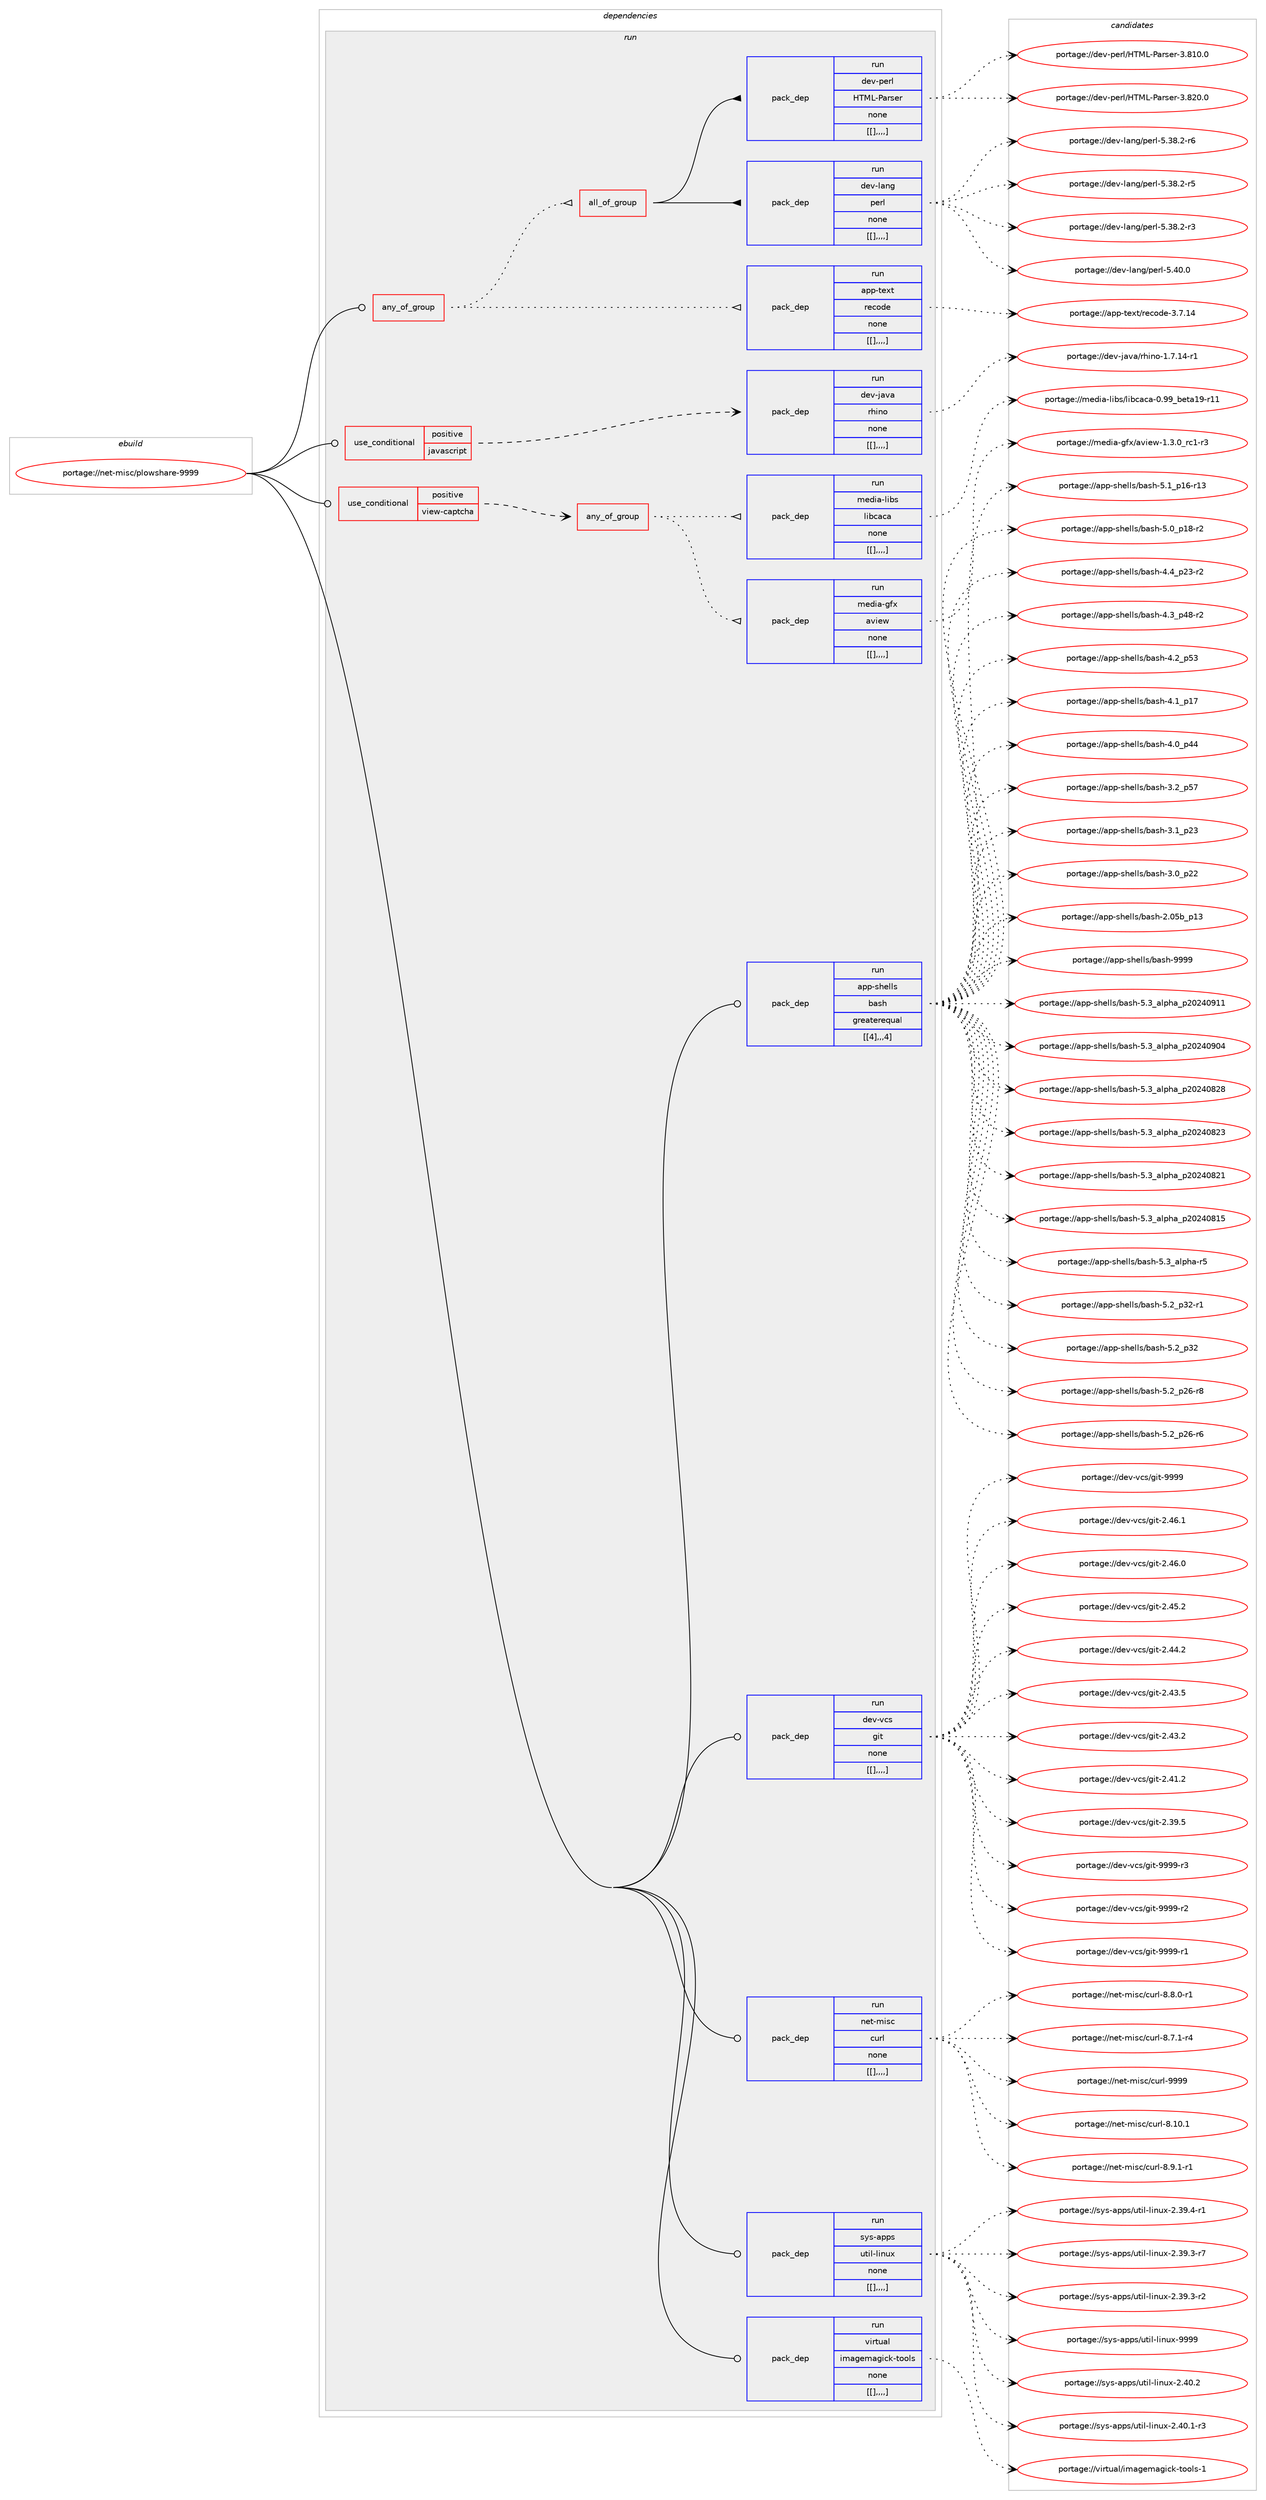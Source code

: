 digraph prolog {

# *************
# Graph options
# *************

newrank=true;
concentrate=true;
compound=true;
graph [rankdir=LR,fontname=Helvetica,fontsize=10,ranksep=1.5];#, ranksep=2.5, nodesep=0.2];
edge  [arrowhead=vee];
node  [fontname=Helvetica,fontsize=10];

# **********
# The ebuild
# **********

subgraph cluster_leftcol {
color=gray;
label=<<i>ebuild</i>>;
id [label="portage://net-misc/plowshare-9999", color=red, width=4, href="../net-misc/plowshare-9999.svg"];
}

# ****************
# The dependencies
# ****************

subgraph cluster_midcol {
color=gray;
label=<<i>dependencies</i>>;
subgraph cluster_compile {
fillcolor="#eeeeee";
style=filled;
label=<<i>compile</i>>;
}
subgraph cluster_compileandrun {
fillcolor="#eeeeee";
style=filled;
label=<<i>compile and run</i>>;
}
subgraph cluster_run {
fillcolor="#eeeeee";
style=filled;
label=<<i>run</i>>;
subgraph any2538 {
dependency384142 [label=<<TABLE BORDER="0" CELLBORDER="1" CELLSPACING="0" CELLPADDING="4"><TR><TD CELLPADDING="10">any_of_group</TD></TR></TABLE>>, shape=none, color=red];subgraph pack279294 {
dependency384143 [label=<<TABLE BORDER="0" CELLBORDER="1" CELLSPACING="0" CELLPADDING="4" WIDTH="220"><TR><TD ROWSPAN="6" CELLPADDING="30">pack_dep</TD></TR><TR><TD WIDTH="110">run</TD></TR><TR><TD>app-text</TD></TR><TR><TD>recode</TD></TR><TR><TD>none</TD></TR><TR><TD>[[],,,,]</TD></TR></TABLE>>, shape=none, color=blue];
}
dependency384142:e -> dependency384143:w [weight=20,style="dotted",arrowhead="oinv"];
subgraph all188 {
dependency384144 [label=<<TABLE BORDER="0" CELLBORDER="1" CELLSPACING="0" CELLPADDING="4"><TR><TD CELLPADDING="10">all_of_group</TD></TR></TABLE>>, shape=none, color=red];subgraph pack279295 {
dependency384145 [label=<<TABLE BORDER="0" CELLBORDER="1" CELLSPACING="0" CELLPADDING="4" WIDTH="220"><TR><TD ROWSPAN="6" CELLPADDING="30">pack_dep</TD></TR><TR><TD WIDTH="110">run</TD></TR><TR><TD>dev-lang</TD></TR><TR><TD>perl</TD></TR><TR><TD>none</TD></TR><TR><TD>[[],,,,]</TD></TR></TABLE>>, shape=none, color=blue];
}
dependency384144:e -> dependency384145:w [weight=20,style="solid",arrowhead="inv"];
subgraph pack279296 {
dependency384146 [label=<<TABLE BORDER="0" CELLBORDER="1" CELLSPACING="0" CELLPADDING="4" WIDTH="220"><TR><TD ROWSPAN="6" CELLPADDING="30">pack_dep</TD></TR><TR><TD WIDTH="110">run</TD></TR><TR><TD>dev-perl</TD></TR><TR><TD>HTML-Parser</TD></TR><TR><TD>none</TD></TR><TR><TD>[[],,,,]</TD></TR></TABLE>>, shape=none, color=blue];
}
dependency384144:e -> dependency384146:w [weight=20,style="solid",arrowhead="inv"];
}
dependency384142:e -> dependency384144:w [weight=20,style="dotted",arrowhead="oinv"];
}
id:e -> dependency384142:w [weight=20,style="solid",arrowhead="odot"];
subgraph cond102125 {
dependency384147 [label=<<TABLE BORDER="0" CELLBORDER="1" CELLSPACING="0" CELLPADDING="4"><TR><TD ROWSPAN="3" CELLPADDING="10">use_conditional</TD></TR><TR><TD>positive</TD></TR><TR><TD>javascript</TD></TR></TABLE>>, shape=none, color=red];
subgraph pack279297 {
dependency384148 [label=<<TABLE BORDER="0" CELLBORDER="1" CELLSPACING="0" CELLPADDING="4" WIDTH="220"><TR><TD ROWSPAN="6" CELLPADDING="30">pack_dep</TD></TR><TR><TD WIDTH="110">run</TD></TR><TR><TD>dev-java</TD></TR><TR><TD>rhino</TD></TR><TR><TD>none</TD></TR><TR><TD>[[],,,,]</TD></TR></TABLE>>, shape=none, color=blue];
}
dependency384147:e -> dependency384148:w [weight=20,style="dashed",arrowhead="vee"];
}
id:e -> dependency384147:w [weight=20,style="solid",arrowhead="odot"];
subgraph cond102126 {
dependency384149 [label=<<TABLE BORDER="0" CELLBORDER="1" CELLSPACING="0" CELLPADDING="4"><TR><TD ROWSPAN="3" CELLPADDING="10">use_conditional</TD></TR><TR><TD>positive</TD></TR><TR><TD>view-captcha</TD></TR></TABLE>>, shape=none, color=red];
subgraph any2539 {
dependency384150 [label=<<TABLE BORDER="0" CELLBORDER="1" CELLSPACING="0" CELLPADDING="4"><TR><TD CELLPADDING="10">any_of_group</TD></TR></TABLE>>, shape=none, color=red];subgraph pack279298 {
dependency384151 [label=<<TABLE BORDER="0" CELLBORDER="1" CELLSPACING="0" CELLPADDING="4" WIDTH="220"><TR><TD ROWSPAN="6" CELLPADDING="30">pack_dep</TD></TR><TR><TD WIDTH="110">run</TD></TR><TR><TD>media-gfx</TD></TR><TR><TD>aview</TD></TR><TR><TD>none</TD></TR><TR><TD>[[],,,,]</TD></TR></TABLE>>, shape=none, color=blue];
}
dependency384150:e -> dependency384151:w [weight=20,style="dotted",arrowhead="oinv"];
subgraph pack279299 {
dependency384152 [label=<<TABLE BORDER="0" CELLBORDER="1" CELLSPACING="0" CELLPADDING="4" WIDTH="220"><TR><TD ROWSPAN="6" CELLPADDING="30">pack_dep</TD></TR><TR><TD WIDTH="110">run</TD></TR><TR><TD>media-libs</TD></TR><TR><TD>libcaca</TD></TR><TR><TD>none</TD></TR><TR><TD>[[],,,,]</TD></TR></TABLE>>, shape=none, color=blue];
}
dependency384150:e -> dependency384152:w [weight=20,style="dotted",arrowhead="oinv"];
}
dependency384149:e -> dependency384150:w [weight=20,style="dashed",arrowhead="vee"];
}
id:e -> dependency384149:w [weight=20,style="solid",arrowhead="odot"];
subgraph pack279300 {
dependency384153 [label=<<TABLE BORDER="0" CELLBORDER="1" CELLSPACING="0" CELLPADDING="4" WIDTH="220"><TR><TD ROWSPAN="6" CELLPADDING="30">pack_dep</TD></TR><TR><TD WIDTH="110">run</TD></TR><TR><TD>app-shells</TD></TR><TR><TD>bash</TD></TR><TR><TD>greaterequal</TD></TR><TR><TD>[[4],,,4]</TD></TR></TABLE>>, shape=none, color=blue];
}
id:e -> dependency384153:w [weight=20,style="solid",arrowhead="odot"];
subgraph pack279301 {
dependency384154 [label=<<TABLE BORDER="0" CELLBORDER="1" CELLSPACING="0" CELLPADDING="4" WIDTH="220"><TR><TD ROWSPAN="6" CELLPADDING="30">pack_dep</TD></TR><TR><TD WIDTH="110">run</TD></TR><TR><TD>dev-vcs</TD></TR><TR><TD>git</TD></TR><TR><TD>none</TD></TR><TR><TD>[[],,,,]</TD></TR></TABLE>>, shape=none, color=blue];
}
id:e -> dependency384154:w [weight=20,style="solid",arrowhead="odot"];
subgraph pack279302 {
dependency384155 [label=<<TABLE BORDER="0" CELLBORDER="1" CELLSPACING="0" CELLPADDING="4" WIDTH="220"><TR><TD ROWSPAN="6" CELLPADDING="30">pack_dep</TD></TR><TR><TD WIDTH="110">run</TD></TR><TR><TD>net-misc</TD></TR><TR><TD>curl</TD></TR><TR><TD>none</TD></TR><TR><TD>[[],,,,]</TD></TR></TABLE>>, shape=none, color=blue];
}
id:e -> dependency384155:w [weight=20,style="solid",arrowhead="odot"];
subgraph pack279303 {
dependency384156 [label=<<TABLE BORDER="0" CELLBORDER="1" CELLSPACING="0" CELLPADDING="4" WIDTH="220"><TR><TD ROWSPAN="6" CELLPADDING="30">pack_dep</TD></TR><TR><TD WIDTH="110">run</TD></TR><TR><TD>sys-apps</TD></TR><TR><TD>util-linux</TD></TR><TR><TD>none</TD></TR><TR><TD>[[],,,,]</TD></TR></TABLE>>, shape=none, color=blue];
}
id:e -> dependency384156:w [weight=20,style="solid",arrowhead="odot"];
subgraph pack279304 {
dependency384157 [label=<<TABLE BORDER="0" CELLBORDER="1" CELLSPACING="0" CELLPADDING="4" WIDTH="220"><TR><TD ROWSPAN="6" CELLPADDING="30">pack_dep</TD></TR><TR><TD WIDTH="110">run</TD></TR><TR><TD>virtual</TD></TR><TR><TD>imagemagick-tools</TD></TR><TR><TD>none</TD></TR><TR><TD>[[],,,,]</TD></TR></TABLE>>, shape=none, color=blue];
}
id:e -> dependency384157:w [weight=20,style="solid",arrowhead="odot"];
}
}

# **************
# The candidates
# **************

subgraph cluster_choices {
rank=same;
color=gray;
label=<<i>candidates</i>>;

subgraph choice279294 {
color=black;
nodesep=1;
choice9711211245116101120116471141019911110010145514655464952 [label="portage://app-text/recode-3.7.14", color=red, width=4,href="../app-text/recode-3.7.14.svg"];
dependency384143:e -> choice9711211245116101120116471141019911110010145514655464952:w [style=dotted,weight="100"];
}
subgraph choice279295 {
color=black;
nodesep=1;
choice10010111845108971101034711210111410845534652484648 [label="portage://dev-lang/perl-5.40.0", color=red, width=4,href="../dev-lang/perl-5.40.0.svg"];
choice100101118451089711010347112101114108455346515646504511454 [label="portage://dev-lang/perl-5.38.2-r6", color=red, width=4,href="../dev-lang/perl-5.38.2-r6.svg"];
choice100101118451089711010347112101114108455346515646504511453 [label="portage://dev-lang/perl-5.38.2-r5", color=red, width=4,href="../dev-lang/perl-5.38.2-r5.svg"];
choice100101118451089711010347112101114108455346515646504511451 [label="portage://dev-lang/perl-5.38.2-r3", color=red, width=4,href="../dev-lang/perl-5.38.2-r3.svg"];
dependency384145:e -> choice10010111845108971101034711210111410845534652484648:w [style=dotted,weight="100"];
dependency384145:e -> choice100101118451089711010347112101114108455346515646504511454:w [style=dotted,weight="100"];
dependency384145:e -> choice100101118451089711010347112101114108455346515646504511453:w [style=dotted,weight="100"];
dependency384145:e -> choice100101118451089711010347112101114108455346515646504511451:w [style=dotted,weight="100"];
}
subgraph choice279296 {
color=black;
nodesep=1;
choice1001011184511210111410847728477764580971141151011144551465650484648 [label="portage://dev-perl/HTML-Parser-3.820.0", color=red, width=4,href="../dev-perl/HTML-Parser-3.820.0.svg"];
choice1001011184511210111410847728477764580971141151011144551465649484648 [label="portage://dev-perl/HTML-Parser-3.810.0", color=red, width=4,href="../dev-perl/HTML-Parser-3.810.0.svg"];
dependency384146:e -> choice1001011184511210111410847728477764580971141151011144551465650484648:w [style=dotted,weight="100"];
dependency384146:e -> choice1001011184511210111410847728477764580971141151011144551465649484648:w [style=dotted,weight="100"];
}
subgraph choice279297 {
color=black;
nodesep=1;
choice10010111845106971189747114104105110111454946554649524511449 [label="portage://dev-java/rhino-1.7.14-r1", color=red, width=4,href="../dev-java/rhino-1.7.14-r1.svg"];
dependency384148:e -> choice10010111845106971189747114104105110111454946554649524511449:w [style=dotted,weight="100"];
}
subgraph choice279298 {
color=black;
nodesep=1;
choice109101100105974510310212047971181051011194549465146489511499494511451 [label="portage://media-gfx/aview-1.3.0_rc1-r3", color=red, width=4,href="../media-gfx/aview-1.3.0_rc1-r3.svg"];
dependency384151:e -> choice109101100105974510310212047971181051011194549465146489511499494511451:w [style=dotted,weight="100"];
}
subgraph choice279299 {
color=black;
nodesep=1;
choice10910110010597451081059811547108105989997999745484657579598101116974957451144949 [label="portage://media-libs/libcaca-0.99_beta19-r11", color=red, width=4,href="../media-libs/libcaca-0.99_beta19-r11.svg"];
dependency384152:e -> choice10910110010597451081059811547108105989997999745484657579598101116974957451144949:w [style=dotted,weight="100"];
}
subgraph choice279300 {
color=black;
nodesep=1;
choice97112112451151041011081081154798971151044557575757 [label="portage://app-shells/bash-9999", color=red, width=4,href="../app-shells/bash-9999.svg"];
choice971121124511510410110810811547989711510445534651959710811210497951125048505248574949 [label="portage://app-shells/bash-5.3_alpha_p20240911", color=red, width=4,href="../app-shells/bash-5.3_alpha_p20240911.svg"];
choice971121124511510410110810811547989711510445534651959710811210497951125048505248574852 [label="portage://app-shells/bash-5.3_alpha_p20240904", color=red, width=4,href="../app-shells/bash-5.3_alpha_p20240904.svg"];
choice971121124511510410110810811547989711510445534651959710811210497951125048505248565056 [label="portage://app-shells/bash-5.3_alpha_p20240828", color=red, width=4,href="../app-shells/bash-5.3_alpha_p20240828.svg"];
choice971121124511510410110810811547989711510445534651959710811210497951125048505248565051 [label="portage://app-shells/bash-5.3_alpha_p20240823", color=red, width=4,href="../app-shells/bash-5.3_alpha_p20240823.svg"];
choice971121124511510410110810811547989711510445534651959710811210497951125048505248565049 [label="portage://app-shells/bash-5.3_alpha_p20240821", color=red, width=4,href="../app-shells/bash-5.3_alpha_p20240821.svg"];
choice971121124511510410110810811547989711510445534651959710811210497951125048505248564953 [label="portage://app-shells/bash-5.3_alpha_p20240815", color=red, width=4,href="../app-shells/bash-5.3_alpha_p20240815.svg"];
choice9711211245115104101108108115479897115104455346519597108112104974511453 [label="portage://app-shells/bash-5.3_alpha-r5", color=red, width=4,href="../app-shells/bash-5.3_alpha-r5.svg"];
choice9711211245115104101108108115479897115104455346509511251504511449 [label="portage://app-shells/bash-5.2_p32-r1", color=red, width=4,href="../app-shells/bash-5.2_p32-r1.svg"];
choice971121124511510410110810811547989711510445534650951125150 [label="portage://app-shells/bash-5.2_p32", color=red, width=4,href="../app-shells/bash-5.2_p32.svg"];
choice9711211245115104101108108115479897115104455346509511250544511456 [label="portage://app-shells/bash-5.2_p26-r8", color=red, width=4,href="../app-shells/bash-5.2_p26-r8.svg"];
choice9711211245115104101108108115479897115104455346509511250544511454 [label="portage://app-shells/bash-5.2_p26-r6", color=red, width=4,href="../app-shells/bash-5.2_p26-r6.svg"];
choice971121124511510410110810811547989711510445534649951124954451144951 [label="portage://app-shells/bash-5.1_p16-r13", color=red, width=4,href="../app-shells/bash-5.1_p16-r13.svg"];
choice9711211245115104101108108115479897115104455346489511249564511450 [label="portage://app-shells/bash-5.0_p18-r2", color=red, width=4,href="../app-shells/bash-5.0_p18-r2.svg"];
choice9711211245115104101108108115479897115104455246529511250514511450 [label="portage://app-shells/bash-4.4_p23-r2", color=red, width=4,href="../app-shells/bash-4.4_p23-r2.svg"];
choice9711211245115104101108108115479897115104455246519511252564511450 [label="portage://app-shells/bash-4.3_p48-r2", color=red, width=4,href="../app-shells/bash-4.3_p48-r2.svg"];
choice971121124511510410110810811547989711510445524650951125351 [label="portage://app-shells/bash-4.2_p53", color=red, width=4,href="../app-shells/bash-4.2_p53.svg"];
choice971121124511510410110810811547989711510445524649951124955 [label="portage://app-shells/bash-4.1_p17", color=red, width=4,href="../app-shells/bash-4.1_p17.svg"];
choice971121124511510410110810811547989711510445524648951125252 [label="portage://app-shells/bash-4.0_p44", color=red, width=4,href="../app-shells/bash-4.0_p44.svg"];
choice971121124511510410110810811547989711510445514650951125355 [label="portage://app-shells/bash-3.2_p57", color=red, width=4,href="../app-shells/bash-3.2_p57.svg"];
choice971121124511510410110810811547989711510445514649951125051 [label="portage://app-shells/bash-3.1_p23", color=red, width=4,href="../app-shells/bash-3.1_p23.svg"];
choice971121124511510410110810811547989711510445514648951125050 [label="portage://app-shells/bash-3.0_p22", color=red, width=4,href="../app-shells/bash-3.0_p22.svg"];
choice9711211245115104101108108115479897115104455046485398951124951 [label="portage://app-shells/bash-2.05b_p13", color=red, width=4,href="../app-shells/bash-2.05b_p13.svg"];
dependency384153:e -> choice97112112451151041011081081154798971151044557575757:w [style=dotted,weight="100"];
dependency384153:e -> choice971121124511510410110810811547989711510445534651959710811210497951125048505248574949:w [style=dotted,weight="100"];
dependency384153:e -> choice971121124511510410110810811547989711510445534651959710811210497951125048505248574852:w [style=dotted,weight="100"];
dependency384153:e -> choice971121124511510410110810811547989711510445534651959710811210497951125048505248565056:w [style=dotted,weight="100"];
dependency384153:e -> choice971121124511510410110810811547989711510445534651959710811210497951125048505248565051:w [style=dotted,weight="100"];
dependency384153:e -> choice971121124511510410110810811547989711510445534651959710811210497951125048505248565049:w [style=dotted,weight="100"];
dependency384153:e -> choice971121124511510410110810811547989711510445534651959710811210497951125048505248564953:w [style=dotted,weight="100"];
dependency384153:e -> choice9711211245115104101108108115479897115104455346519597108112104974511453:w [style=dotted,weight="100"];
dependency384153:e -> choice9711211245115104101108108115479897115104455346509511251504511449:w [style=dotted,weight="100"];
dependency384153:e -> choice971121124511510410110810811547989711510445534650951125150:w [style=dotted,weight="100"];
dependency384153:e -> choice9711211245115104101108108115479897115104455346509511250544511456:w [style=dotted,weight="100"];
dependency384153:e -> choice9711211245115104101108108115479897115104455346509511250544511454:w [style=dotted,weight="100"];
dependency384153:e -> choice971121124511510410110810811547989711510445534649951124954451144951:w [style=dotted,weight="100"];
dependency384153:e -> choice9711211245115104101108108115479897115104455346489511249564511450:w [style=dotted,weight="100"];
dependency384153:e -> choice9711211245115104101108108115479897115104455246529511250514511450:w [style=dotted,weight="100"];
dependency384153:e -> choice9711211245115104101108108115479897115104455246519511252564511450:w [style=dotted,weight="100"];
dependency384153:e -> choice971121124511510410110810811547989711510445524650951125351:w [style=dotted,weight="100"];
dependency384153:e -> choice971121124511510410110810811547989711510445524649951124955:w [style=dotted,weight="100"];
dependency384153:e -> choice971121124511510410110810811547989711510445524648951125252:w [style=dotted,weight="100"];
dependency384153:e -> choice971121124511510410110810811547989711510445514650951125355:w [style=dotted,weight="100"];
dependency384153:e -> choice971121124511510410110810811547989711510445514649951125051:w [style=dotted,weight="100"];
dependency384153:e -> choice971121124511510410110810811547989711510445514648951125050:w [style=dotted,weight="100"];
dependency384153:e -> choice9711211245115104101108108115479897115104455046485398951124951:w [style=dotted,weight="100"];
}
subgraph choice279301 {
color=black;
nodesep=1;
choice10010111845118991154710310511645575757574511451 [label="portage://dev-vcs/git-9999-r3", color=red, width=4,href="../dev-vcs/git-9999-r3.svg"];
choice10010111845118991154710310511645575757574511450 [label="portage://dev-vcs/git-9999-r2", color=red, width=4,href="../dev-vcs/git-9999-r2.svg"];
choice10010111845118991154710310511645575757574511449 [label="portage://dev-vcs/git-9999-r1", color=red, width=4,href="../dev-vcs/git-9999-r1.svg"];
choice1001011184511899115471031051164557575757 [label="portage://dev-vcs/git-9999", color=red, width=4,href="../dev-vcs/git-9999.svg"];
choice10010111845118991154710310511645504652544649 [label="portage://dev-vcs/git-2.46.1", color=red, width=4,href="../dev-vcs/git-2.46.1.svg"];
choice10010111845118991154710310511645504652544648 [label="portage://dev-vcs/git-2.46.0", color=red, width=4,href="../dev-vcs/git-2.46.0.svg"];
choice10010111845118991154710310511645504652534650 [label="portage://dev-vcs/git-2.45.2", color=red, width=4,href="../dev-vcs/git-2.45.2.svg"];
choice10010111845118991154710310511645504652524650 [label="portage://dev-vcs/git-2.44.2", color=red, width=4,href="../dev-vcs/git-2.44.2.svg"];
choice10010111845118991154710310511645504652514653 [label="portage://dev-vcs/git-2.43.5", color=red, width=4,href="../dev-vcs/git-2.43.5.svg"];
choice10010111845118991154710310511645504652514650 [label="portage://dev-vcs/git-2.43.2", color=red, width=4,href="../dev-vcs/git-2.43.2.svg"];
choice10010111845118991154710310511645504652494650 [label="portage://dev-vcs/git-2.41.2", color=red, width=4,href="../dev-vcs/git-2.41.2.svg"];
choice10010111845118991154710310511645504651574653 [label="portage://dev-vcs/git-2.39.5", color=red, width=4,href="../dev-vcs/git-2.39.5.svg"];
dependency384154:e -> choice10010111845118991154710310511645575757574511451:w [style=dotted,weight="100"];
dependency384154:e -> choice10010111845118991154710310511645575757574511450:w [style=dotted,weight="100"];
dependency384154:e -> choice10010111845118991154710310511645575757574511449:w [style=dotted,weight="100"];
dependency384154:e -> choice1001011184511899115471031051164557575757:w [style=dotted,weight="100"];
dependency384154:e -> choice10010111845118991154710310511645504652544649:w [style=dotted,weight="100"];
dependency384154:e -> choice10010111845118991154710310511645504652544648:w [style=dotted,weight="100"];
dependency384154:e -> choice10010111845118991154710310511645504652534650:w [style=dotted,weight="100"];
dependency384154:e -> choice10010111845118991154710310511645504652524650:w [style=dotted,weight="100"];
dependency384154:e -> choice10010111845118991154710310511645504652514653:w [style=dotted,weight="100"];
dependency384154:e -> choice10010111845118991154710310511645504652514650:w [style=dotted,weight="100"];
dependency384154:e -> choice10010111845118991154710310511645504652494650:w [style=dotted,weight="100"];
dependency384154:e -> choice10010111845118991154710310511645504651574653:w [style=dotted,weight="100"];
}
subgraph choice279302 {
color=black;
nodesep=1;
choice110101116451091051159947991171141084557575757 [label="portage://net-misc/curl-9999", color=red, width=4,href="../net-misc/curl-9999.svg"];
choice1101011164510910511599479911711410845564649484649 [label="portage://net-misc/curl-8.10.1", color=red, width=4,href="../net-misc/curl-8.10.1.svg"];
choice110101116451091051159947991171141084556465746494511449 [label="portage://net-misc/curl-8.9.1-r1", color=red, width=4,href="../net-misc/curl-8.9.1-r1.svg"];
choice110101116451091051159947991171141084556465646484511449 [label="portage://net-misc/curl-8.8.0-r1", color=red, width=4,href="../net-misc/curl-8.8.0-r1.svg"];
choice110101116451091051159947991171141084556465546494511452 [label="portage://net-misc/curl-8.7.1-r4", color=red, width=4,href="../net-misc/curl-8.7.1-r4.svg"];
dependency384155:e -> choice110101116451091051159947991171141084557575757:w [style=dotted,weight="100"];
dependency384155:e -> choice1101011164510910511599479911711410845564649484649:w [style=dotted,weight="100"];
dependency384155:e -> choice110101116451091051159947991171141084556465746494511449:w [style=dotted,weight="100"];
dependency384155:e -> choice110101116451091051159947991171141084556465646484511449:w [style=dotted,weight="100"];
dependency384155:e -> choice110101116451091051159947991171141084556465546494511452:w [style=dotted,weight="100"];
}
subgraph choice279303 {
color=black;
nodesep=1;
choice115121115459711211211547117116105108451081051101171204557575757 [label="portage://sys-apps/util-linux-9999", color=red, width=4,href="../sys-apps/util-linux-9999.svg"];
choice1151211154597112112115471171161051084510810511011712045504652484650 [label="portage://sys-apps/util-linux-2.40.2", color=red, width=4,href="../sys-apps/util-linux-2.40.2.svg"];
choice11512111545971121121154711711610510845108105110117120455046524846494511451 [label="portage://sys-apps/util-linux-2.40.1-r3", color=red, width=4,href="../sys-apps/util-linux-2.40.1-r3.svg"];
choice11512111545971121121154711711610510845108105110117120455046515746524511449 [label="portage://sys-apps/util-linux-2.39.4-r1", color=red, width=4,href="../sys-apps/util-linux-2.39.4-r1.svg"];
choice11512111545971121121154711711610510845108105110117120455046515746514511455 [label="portage://sys-apps/util-linux-2.39.3-r7", color=red, width=4,href="../sys-apps/util-linux-2.39.3-r7.svg"];
choice11512111545971121121154711711610510845108105110117120455046515746514511450 [label="portage://sys-apps/util-linux-2.39.3-r2", color=red, width=4,href="../sys-apps/util-linux-2.39.3-r2.svg"];
dependency384156:e -> choice115121115459711211211547117116105108451081051101171204557575757:w [style=dotted,weight="100"];
dependency384156:e -> choice1151211154597112112115471171161051084510810511011712045504652484650:w [style=dotted,weight="100"];
dependency384156:e -> choice11512111545971121121154711711610510845108105110117120455046524846494511451:w [style=dotted,weight="100"];
dependency384156:e -> choice11512111545971121121154711711610510845108105110117120455046515746524511449:w [style=dotted,weight="100"];
dependency384156:e -> choice11512111545971121121154711711610510845108105110117120455046515746514511455:w [style=dotted,weight="100"];
dependency384156:e -> choice11512111545971121121154711711610510845108105110117120455046515746514511450:w [style=dotted,weight="100"];
}
subgraph choice279304 {
color=black;
nodesep=1;
choice1181051141161179710847105109971031011099710310599107451161111111081154549 [label="portage://virtual/imagemagick-tools-1", color=red, width=4,href="../virtual/imagemagick-tools-1.svg"];
dependency384157:e -> choice1181051141161179710847105109971031011099710310599107451161111111081154549:w [style=dotted,weight="100"];
}
}

}
